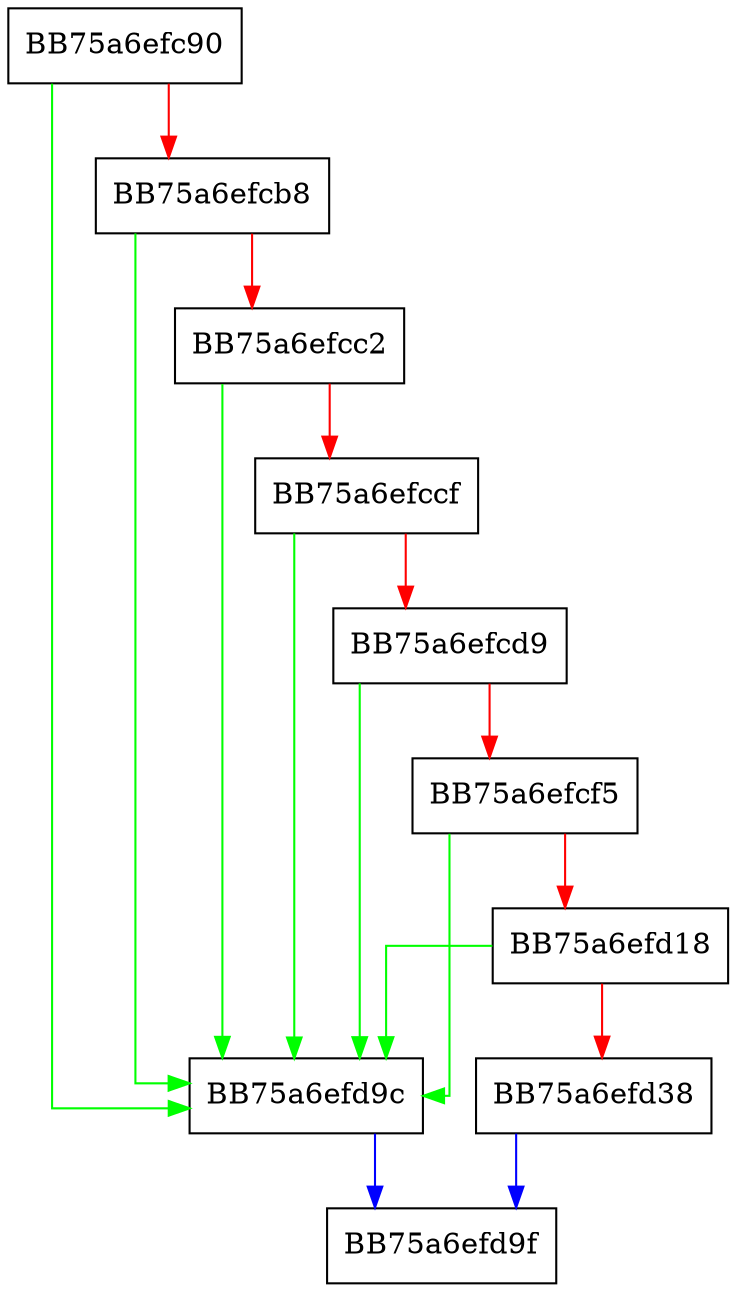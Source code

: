 digraph sqlite3VtabOverloadFunction {
  node [shape="box"];
  graph [splines=ortho];
  BB75a6efc90 -> BB75a6efd9c [color="green"];
  BB75a6efc90 -> BB75a6efcb8 [color="red"];
  BB75a6efcb8 -> BB75a6efd9c [color="green"];
  BB75a6efcb8 -> BB75a6efcc2 [color="red"];
  BB75a6efcc2 -> BB75a6efd9c [color="green"];
  BB75a6efcc2 -> BB75a6efccf [color="red"];
  BB75a6efccf -> BB75a6efd9c [color="green"];
  BB75a6efccf -> BB75a6efcd9 [color="red"];
  BB75a6efcd9 -> BB75a6efd9c [color="green"];
  BB75a6efcd9 -> BB75a6efcf5 [color="red"];
  BB75a6efcf5 -> BB75a6efd9c [color="green"];
  BB75a6efcf5 -> BB75a6efd18 [color="red"];
  BB75a6efd18 -> BB75a6efd9c [color="green"];
  BB75a6efd18 -> BB75a6efd38 [color="red"];
  BB75a6efd38 -> BB75a6efd9f [color="blue"];
  BB75a6efd9c -> BB75a6efd9f [color="blue"];
}